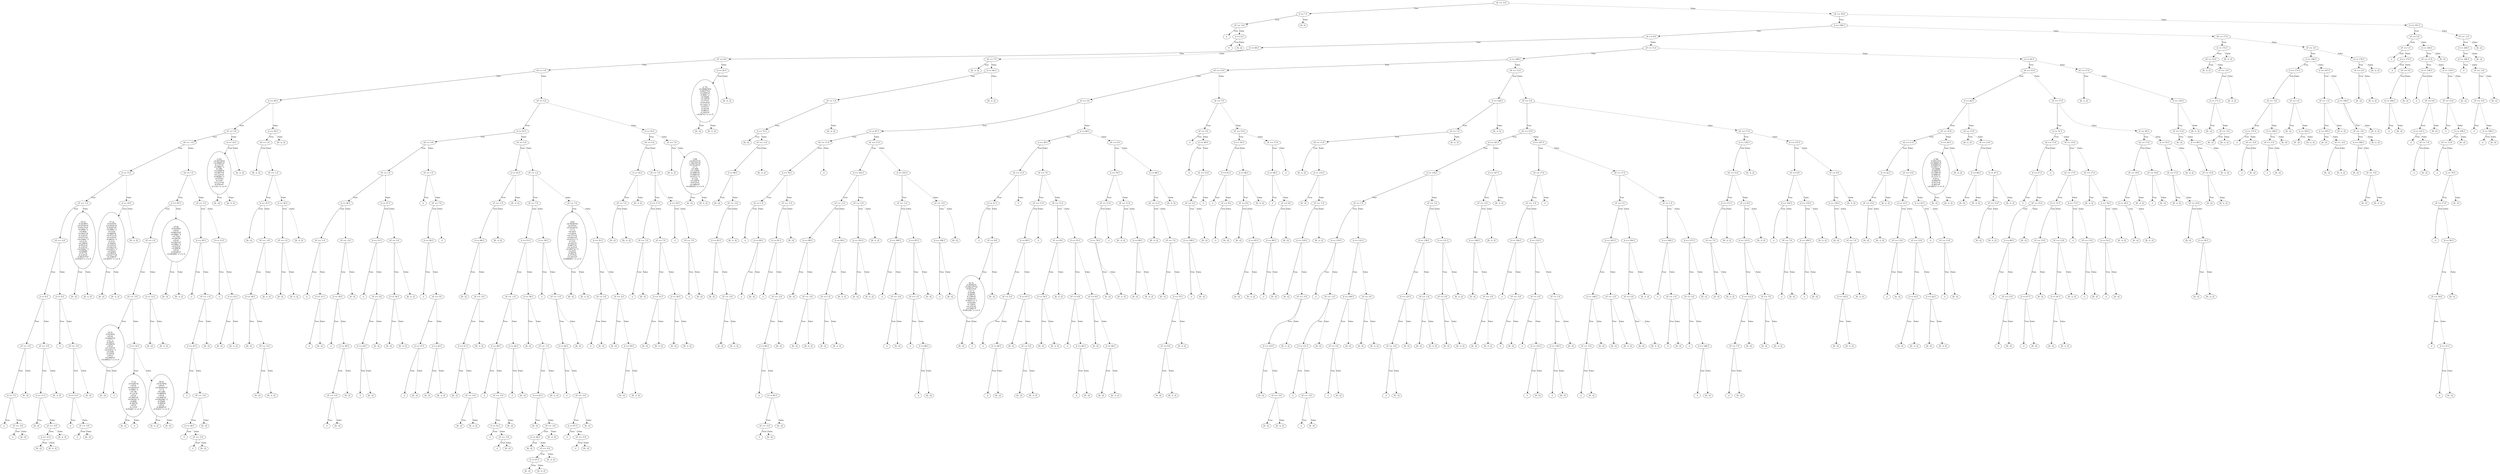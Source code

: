 digraph {
0 [label="vE <= -5.0"];
1 [label="d <= 7.5"];
2 [label="vF <= -5.0"];
3 [label="0"];
2 -> 3 [label="True"];
4 [label="d <= 6.5"];
5 [label="0"];
4 -> 5 [label="True"];
6 [label="[0, 2]"];
4 -> 6 [style="dashed", label="False"];
2 -> 4 [style="dashed", label="False"];
1 -> 2 [label="True"];
7 [label="[0, 2]"];
1 -> 7 [style="dashed", label="False"];
0 -> 1 [label="True"];
8 [label="vE <= 19.0"];
9 [label="d <= 168.5"];
10 [label="vE <= 9.0"];
11 [label="d <= 68.5"];
12 [label="vF <= 9.0"];
13 [label="vE <= 3.0"];
14 [label="d <= 29.5"];
15 [label="vF <= 3.0"];
16 [label="vE <= -1.0"];
17 [label="d <= 13.5"];
18 [label="vF <= -1.0"];
19 [label="vE <= -3.0"];
20 [label="d <= 8.5"];
21 [label="vF <= -3.0"];
22 [label="d <= 7.5"];
23 [label="-2"];
22 -> 23 [label="True"];
24 [label="vF <= -5.0"];
25 [label="-2"];
24 -> 25 [label="True"];
26 [label="[0, -2]"];
24 -> 26 [style="dashed", label="False"];
22 -> 24 [style="dashed", label="False"];
21 -> 22 [label="True"];
27 [label="[0, -2]"];
21 -> 27 [style="dashed", label="False"];
20 -> 21 [label="True"];
28 [label="vF <= -3.0"];
29 [label="d <= 11.5"];
30 [label="[0, -2]"];
29 -> 30 [label="True"];
31 [label="vF <= -5.0"];
32 [label="d <= 12.5"];
33 [label="[0, -2]"];
32 -> 33 [label="True"];
34 [label="[0, -2, 2]"];
32 -> 34 [style="dashed", label="False"];
31 -> 32 [label="True"];
35 [label="[0, -2, 2]"];
31 -> 35 [style="dashed", label="False"];
29 -> 31 [style="dashed", label="False"];
28 -> 29 [label="True"];
36 [label="[0, -2, 2]"];
28 -> 36 [style="dashed", label="False"];
20 -> 28 [style="dashed", label="False"];
19 -> 20 [label="True"];
37 [label="d <= 9.5"];
38 [label="-2"];
37 -> 38 [label="True"];
39 [label="vF <= -3.0"];
40 [label="d <= 12.5"];
41 [label="-2"];
40 -> 41 [label="True"];
42 [label="vF <= -5.0"];
43 [label="-2"];
42 -> 43 [label="True"];
44 [label="[0, -2]"];
42 -> 44 [style="dashed", label="False"];
40 -> 42 [style="dashed", label="False"];
39 -> 40 [label="True"];
45 [label="[0, -2]"];
39 -> 45 [style="dashed", label="False"];
37 -> 39 [style="dashed", label="False"];
19 -> 37 [style="dashed", label="False"];
18 -> 19 [label="True"];
46 [label="-19.2(\n-0.0238*d\n+0.0318*vE\n-0.0313*vF\n+0.999)^2\n+0.665(\n+0.0431*d\n-0.214*vE\n+0.975*vF\n+0.0384)^2\n+0.213(\n+0.209*d\n-0.953*vE\n-0.219*vF\n+0.0284)^2\n+0.0496(\n-0.977*d\n-0.214*vE\n-0.00327*vF\n-0.0165)^2 <= 0"];
47 [label="[0, -2]"];
46 -> 47 [label="True"];
48 [label="[0, -2, 2]"];
46 -> 48 [style="dashed", label="False"];
18 -> 46 [style="dashed", label="False"];
17 -> 18 [label="True"];
49 [label="d <= 19.5"];
50 [label="-27.2(\n-0.0163*d\n+0.0454*vE\n-0.0245*vF\n+0.999)^2\n+0.514(\n-0.0895*d\n+0.971*vE\n+0.219*vF\n-0.0403)^2\n-0.211(\n-0.244*d\n-0.233*vE\n+0.941*vF\n+0.0297)^2\n+0.0561(\n+0.965*d\n+0.0317*vE\n+0.258*vF\n+0.0207)^2 <= 0"];
51 [label="[0, -2]"];
50 -> 51 [label="True"];
52 [label="[0, -2, 2]"];
50 -> 52 [style="dashed", label="False"];
49 -> 50 [label="True"];
53 [label="[0, -2, 2]"];
49 -> 53 [style="dashed", label="False"];
17 -> 49 [style="dashed", label="False"];
16 -> 17 [label="True"];
54 [label="vE <= 1.0"];
55 [label="d <= 20.5"];
56 [label="vF <= 1.0"];
57 [label="vF <= -3.0"];
58 [label="24.3(\n-0.0156*d\n+0*vE\n-0.0082*vF\n+1)^2\n-0.0397(\n+0.994*d\n+0*vE\n+0.105*vF\n+0.0163)^2\n+0.039(\n-0.105*d\n+0*vE\n+0.994*vF\n+0.00651)^2 <= 0"];
59 [label="[0, -2]"];
58 -> 59 [label="True"];
60 [label="-2"];
58 -> 60 [style="dashed", label="False"];
57 -> 58 [label="True"];
61 [label="d <= 16.5"];
62 [label="17.5(\n+0.0291*d\n+0*vE\n+0.0454*vF\n-0.999)^2\n+0.74(\n-0.121*d\n+0*vE\n+0.992*vF\n+0.0416)^2\n-0.069(\n-0.992*d\n+0*vE\n-0.12*vF\n-0.0344)^2 <= 0"];
63 [label="[0, -2]"];
62 -> 63 [label="True"];
64 [label="-2"];
62 -> 64 [style="dashed", label="False"];
61 -> 62 [label="True"];
65 [label="28.3(\n+0.0159*d\n+0*vE\n+0.00442*vF\n-1)^2\n+0.126(\n-0.0896*d\n+0*vE\n+0.996*vF\n+0.00298)^2\n-0.0366(\n-0.996*d\n+0*vE\n-0.0896*vF\n-0.0163)^2 <= 0"];
66 [label="[0, -2, 2]"];
65 -> 66 [label="True"];
67 [label="[0, -2]"];
65 -> 67 [style="dashed", label="False"];
61 -> 65 [style="dashed", label="False"];
57 -> 61 [style="dashed", label="False"];
56 -> 57 [label="True"];
68 [label="d <= 12.5"];
69 [label="[0, -2]"];
68 -> 69 [label="True"];
70 [label="[0, -2, 2]"];
68 -> 70 [style="dashed", label="False"];
56 -> 68 [style="dashed", label="False"];
55 -> 56 [label="True"];
71 [label="-23.6(\n-0.0109*d\n+0*vE\n-0.0853*vF\n+0.996)^2\n+0.732(\n+0.093*d\n+0*vE\n+0.992*vF\n+0.086)^2\n+0.0315(\n+0.996*d\n+0*vE\n-0.0936*vF\n+0.00286)^2 <= 0"];
72 [label="[0, -2]"];
71 -> 72 [label="True"];
73 [label="[0, -2, 2]"];
71 -> 73 [style="dashed", label="False"];
55 -> 71 [style="dashed", label="False"];
54 -> 55 [label="True"];
74 [label="vF <= 1.0"];
75 [label="d <= 20.5"];
76 [label="-2"];
75 -> 76 [label="True"];
77 [label="vF <= -1.0"];
78 [label="d <= 25.5"];
79 [label="-2"];
78 -> 79 [label="True"];
80 [label="vF <= -3.0"];
81 [label="d <= 28.5"];
82 [label="-2"];
81 -> 82 [label="True"];
83 [label="vF <= -5.0"];
84 [label="-2"];
83 -> 84 [label="True"];
85 [label="[0, -2]"];
83 -> 85 [style="dashed", label="False"];
81 -> 83 [style="dashed", label="False"];
80 -> 81 [label="True"];
86 [label="[0, -2]"];
80 -> 86 [style="dashed", label="False"];
78 -> 80 [style="dashed", label="False"];
77 -> 78 [label="True"];
87 [label="[0, -2]"];
77 -> 87 [style="dashed", label="False"];
75 -> 77 [style="dashed", label="False"];
74 -> 75 [label="True"];
88 [label="d <= 13.5"];
89 [label="-2"];
88 -> 89 [label="True"];
90 [label="d <= 23.5"];
91 [label="[0, -2]"];
90 -> 91 [label="True"];
92 [label="[0, -2, 2]"];
90 -> 92 [style="dashed", label="False"];
88 -> 90 [style="dashed", label="False"];
74 -> 88 [style="dashed", label="False"];
54 -> 74 [style="dashed", label="False"];
16 -> 54 [style="dashed", label="False"];
15 -> 16 [label="True"];
93 [label="d <= 14.5"];
94 [label="-2.01(\n+0.00726*d\n+0.0984*vE\n-0.121*vF\n+0.988)^2\n-0.186(\n+0.0569*d\n+0.987*vE\n+0.122*vF\n-0.0838)^2\n+0.0741(\n-0.13*d\n+0.117*vE\n-0.976*vF\n-0.131)^2 <= 0"];
95 [label="[0, -2]"];
94 -> 95 [label="True"];
96 [label="[0, -2, 2]"];
94 -> 96 [style="dashed", label="False"];
93 -> 94 [label="True"];
97 [label="[0, -2, 2]"];
93 -> 97 [style="dashed", label="False"];
15 -> 93 [style="dashed", label="False"];
14 -> 15 [label="True"];
98 [label="d <= 39.5"];
99 [label="vE <= 1.0"];
100 [label="[0, -2, 2]"];
99 -> 100 [label="True"];
101 [label="vF <= -1.0"];
102 [label="d <= 35.5"];
103 [label="[0, -2]"];
102 -> 103 [label="True"];
104 [label="vF <= -3.0"];
105 [label="d <= 38.5"];
106 [label="[0, -2]"];
105 -> 106 [label="True"];
107 [label="vF <= -5.0"];
108 [label="[0, -2]"];
107 -> 108 [label="True"];
109 [label="[0, -2, 2]"];
107 -> 109 [style="dashed", label="False"];
105 -> 107 [style="dashed", label="False"];
104 -> 105 [label="True"];
110 [label="[0, -2, 2]"];
104 -> 110 [style="dashed", label="False"];
102 -> 104 [style="dashed", label="False"];
101 -> 102 [label="True"];
111 [label="d <= 30.5"];
112 [label="vF <= 1.0"];
113 [label="[0, -2]"];
112 -> 113 [label="True"];
114 [label="[0, -2, 2]"];
112 -> 114 [style="dashed", label="False"];
111 -> 112 [label="True"];
115 [label="[0, -2, 2]"];
111 -> 115 [style="dashed", label="False"];
101 -> 111 [style="dashed", label="False"];
99 -> 101 [style="dashed", label="False"];
98 -> 99 [label="True"];
116 [label="[0, -2, 2]"];
98 -> 116 [style="dashed", label="False"];
14 -> 98 [style="dashed", label="False"];
13 -> 14 [label="True"];
117 [label="vF <= 5.0"];
118 [label="d <= 43.5"];
119 [label="vE <= 5.0"];
120 [label="vF <= 1.0"];
121 [label="d <= 36.5"];
122 [label="vF <= -1.0"];
123 [label="-2"];
122 -> 123 [label="True"];
124 [label="d <= 31.5"];
125 [label="-2"];
124 -> 125 [label="True"];
126 [label="[0, -2]"];
124 -> 126 [style="dashed", label="False"];
122 -> 124 [style="dashed", label="False"];
121 -> 122 [label="True"];
127 [label="vF <= -3.0"];
128 [label="d <= 39.5"];
129 [label="-2"];
128 -> 129 [label="True"];
130 [label="d <= 40.5"];
131 [label="vF <= -5.0"];
132 [label="-2"];
131 -> 132 [label="True"];
133 [label="[0, -2]"];
131 -> 133 [style="dashed", label="False"];
130 -> 131 [label="True"];
134 [label="[0, -2]"];
130 -> 134 [style="dashed", label="False"];
128 -> 130 [style="dashed", label="False"];
127 -> 128 [label="True"];
135 [label="[0, -2]"];
127 -> 135 [style="dashed", label="False"];
121 -> 127 [style="dashed", label="False"];
120 -> 121 [label="True"];
136 [label="d <= 27.5"];
137 [label="d <= 15.5"];
138 [label="-2"];
137 -> 138 [label="True"];
139 [label="vF <= 3.0"];
140 [label="d <= 24.5"];
141 [label="-2"];
140 -> 141 [label="True"];
142 [label="[0, -2]"];
140 -> 142 [style="dashed", label="False"];
139 -> 140 [label="True"];
143 [label="[0, -2]"];
139 -> 143 [style="dashed", label="False"];
137 -> 139 [style="dashed", label="False"];
136 -> 137 [label="True"];
144 [label="vF <= 3.0"];
145 [label="d <= 36.5"];
146 [label="[0, -2]"];
145 -> 146 [label="True"];
147 [label="[0, -2, 2]"];
145 -> 147 [style="dashed", label="False"];
144 -> 145 [label="True"];
148 [label="[0, -2, 2]"];
144 -> 148 [style="dashed", label="False"];
136 -> 144 [style="dashed", label="False"];
120 -> 136 [style="dashed", label="False"];
119 -> 120 [label="True"];
149 [label="vF <= 1.0"];
150 [label="-2"];
149 -> 150 [label="True"];
151 [label="vE <= 7.0"];
152 [label="d <= 28.5"];
153 [label="-2"];
152 -> 153 [label="True"];
154 [label="vF <= 3.0"];
155 [label="d <= 37.5"];
156 [label="-2"];
155 -> 156 [label="True"];
157 [label="[0, -2]"];
155 -> 157 [style="dashed", label="False"];
154 -> 155 [label="True"];
158 [label="d <= 42.5"];
159 [label="[0, -2]"];
158 -> 159 [label="True"];
160 [label="[0, -2, 2]"];
158 -> 160 [style="dashed", label="False"];
154 -> 158 [style="dashed", label="False"];
152 -> 154 [style="dashed", label="False"];
151 -> 152 [label="True"];
161 [label="-2"];
151 -> 161 [style="dashed", label="False"];
149 -> 151 [style="dashed", label="False"];
119 -> 149 [style="dashed", label="False"];
118 -> 119 [label="True"];
162 [label="vE <= 5.0"];
163 [label="d <= 52.5"];
164 [label="vF <= -1.0"];
165 [label="d <= 48.5"];
166 [label="[0, -2]"];
165 -> 166 [label="True"];
167 [label="vF <= -3.0"];
168 [label="d <= 51.5"];
169 [label="[0, -2]"];
168 -> 169 [label="True"];
170 [label="vF <= -5.0"];
171 [label="[0, -2]"];
170 -> 171 [label="True"];
172 [label="[0, -2, 2]"];
170 -> 172 [style="dashed", label="False"];
168 -> 170 [style="dashed", label="False"];
167 -> 168 [label="True"];
173 [label="[0, -2, 2]"];
167 -> 173 [style="dashed", label="False"];
165 -> 167 [style="dashed", label="False"];
164 -> 165 [label="True"];
174 [label="[0, -2, 2]"];
164 -> 174 [style="dashed", label="False"];
163 -> 164 [label="True"];
175 [label="[0, -2, 2]"];
163 -> 175 [style="dashed", label="False"];
162 -> 163 [label="True"];
176 [label="vF <= 1.0"];
177 [label="vE <= 7.0"];
178 [label="d <= 53.5"];
179 [label="vF <= -1.0"];
180 [label="d <= 49.5"];
181 [label="-2"];
180 -> 181 [label="True"];
182 [label="vF <= -3.0"];
183 [label="d <= 52.5"];
184 [label="-2"];
183 -> 184 [label="True"];
185 [label="vF <= -5.0"];
186 [label="-2"];
185 -> 186 [label="True"];
187 [label="[0, -2]"];
185 -> 187 [style="dashed", label="False"];
183 -> 185 [style="dashed", label="False"];
182 -> 183 [label="True"];
188 [label="[0, -2]"];
182 -> 188 [style="dashed", label="False"];
180 -> 182 [style="dashed", label="False"];
179 -> 180 [label="True"];
189 [label="d <= 44.5"];
190 [label="-2"];
189 -> 190 [label="True"];
191 [label="[0, -2]"];
189 -> 191 [style="dashed", label="False"];
179 -> 189 [style="dashed", label="False"];
178 -> 179 [label="True"];
192 [label="d <= 58.5"];
193 [label="[0, -2]"];
192 -> 193 [label="True"];
194 [label="vF <= -1.0"];
195 [label="d <= 63.5"];
196 [label="[0, -2]"];
195 -> 196 [label="True"];
197 [label="vF <= -3.0"];
198 [label="d <= 66.5"];
199 [label="[0, -2]"];
198 -> 199 [label="True"];
200 [label="vF <= -5.0"];
201 [label="d <= 67.5"];
202 [label="[0, -2]"];
201 -> 202 [label="True"];
203 [label="[0, -2, 2]"];
201 -> 203 [style="dashed", label="False"];
200 -> 201 [label="True"];
204 [label="[0, -2, 2]"];
200 -> 204 [style="dashed", label="False"];
198 -> 200 [style="dashed", label="False"];
197 -> 198 [label="True"];
205 [label="[0, -2, 2]"];
197 -> 205 [style="dashed", label="False"];
195 -> 197 [style="dashed", label="False"];
194 -> 195 [label="True"];
206 [label="[0, -2, 2]"];
194 -> 206 [style="dashed", label="False"];
192 -> 194 [style="dashed", label="False"];
178 -> 192 [style="dashed", label="False"];
177 -> 178 [label="True"];
207 [label="d <= 59.5"];
208 [label="-2"];
207 -> 208 [label="True"];
209 [label="vF <= -1.0"];
210 [label="d <= 64.5"];
211 [label="-2"];
210 -> 211 [label="True"];
212 [label="vF <= -3.0"];
213 [label="d <= 67.5"];
214 [label="-2"];
213 -> 214 [label="True"];
215 [label="vF <= -5.0"];
216 [label="-2"];
215 -> 216 [label="True"];
217 [label="[0, -2]"];
215 -> 217 [style="dashed", label="False"];
213 -> 215 [style="dashed", label="False"];
212 -> 213 [label="True"];
218 [label="[0, -2]"];
212 -> 218 [style="dashed", label="False"];
210 -> 212 [style="dashed", label="False"];
209 -> 210 [label="True"];
219 [label="[0, -2]"];
209 -> 219 [style="dashed", label="False"];
207 -> 209 [style="dashed", label="False"];
177 -> 207 [style="dashed", label="False"];
176 -> 177 [label="True"];
220 [label="vE <= 7.0"];
221 [label="-102(\n+0.00363*d\n-3e-05*vE\n+0.0129*vF\n-1)^2\n+0.547(\n+0.05*d\n+0.377*vE\n+0.925*vF\n+0.0121)^2\n-0.115(\n+0.421*d\n-0.847*vE\n+0.323*vF\n+0.00572)^2\n+0.031(\n-0.905*d\n-0.373*vE\n+0.201*vF\n-0.000681)^2 <= 0"];
222 [label="[0, -2]"];
221 -> 222 [label="True"];
223 [label="[0, -2, 2]"];
221 -> 223 [style="dashed", label="False"];
220 -> 221 [label="True"];
224 [label="d <= 52.5"];
225 [label="vF <= 3.0"];
226 [label="-2"];
225 -> 226 [label="True"];
227 [label="[0, -2]"];
225 -> 227 [style="dashed", label="False"];
224 -> 225 [label="True"];
228 [label="vF <= 3.0"];
229 [label="[0, -2]"];
228 -> 229 [label="True"];
230 [label="d <= 59.5"];
231 [label="[0, -2]"];
230 -> 231 [label="True"];
232 [label="[0, -2, 2]"];
230 -> 232 [style="dashed", label="False"];
228 -> 230 [style="dashed", label="False"];
224 -> 228 [style="dashed", label="False"];
220 -> 224 [style="dashed", label="False"];
176 -> 220 [style="dashed", label="False"];
162 -> 176 [style="dashed", label="False"];
118 -> 162 [style="dashed", label="False"];
117 -> 118 [label="True"];
233 [label="d <= 32.5"];
234 [label="vE <= 5.0"];
235 [label="d <= 16.5"];
236 [label="vF <= 7.0"];
237 [label="[0, -2]"];
236 -> 237 [label="True"];
238 [label="[0, -2, 2]"];
236 -> 238 [style="dashed", label="False"];
235 -> 236 [label="True"];
239 [label="[0, -2, 2]"];
235 -> 239 [style="dashed", label="False"];
234 -> 235 [label="True"];
240 [label="vE <= 7.0"];
241 [label="d <= 17.5"];
242 [label="vF <= 7.0"];
243 [label="-2"];
242 -> 243 [label="True"];
244 [label="[0, -2]"];
242 -> 244 [style="dashed", label="False"];
241 -> 242 [label="True"];
245 [label="vF <= 7.0"];
246 [label="d <= 31.5"];
247 [label="[0, -2]"];
246 -> 247 [label="True"];
248 [label="[0, -2, 2]"];
246 -> 248 [style="dashed", label="False"];
245 -> 246 [label="True"];
249 [label="d <= 18.5"];
250 [label="[0, -2]"];
249 -> 250 [label="True"];
251 [label="[0, -2, 2]"];
249 -> 251 [style="dashed", label="False"];
245 -> 249 [style="dashed", label="False"];
241 -> 245 [style="dashed", label="False"];
240 -> 241 [label="True"];
252 [label="d <= 19.5"];
253 [label="-2"];
252 -> 253 [label="True"];
254 [label="vF <= 7.0"];
255 [label="-2"];
254 -> 255 [label="True"];
256 [label="[0, -2]"];
254 -> 256 [style="dashed", label="False"];
252 -> 254 [style="dashed", label="False"];
240 -> 252 [style="dashed", label="False"];
234 -> 240 [style="dashed", label="False"];
233 -> 234 [label="True"];
257 [label="vE <= 7.0"];
258 [label="[0, -2, 2]"];
257 -> 258 [label="True"];
259 [label="-139(\n+0.00231*d\n-1.99e-05*vE\n+0.0124*vF\n-1)^2\n+0.394(\n+0.129*d\n+0.486*vE\n+0.864*vF\n+0.011)^2\n-0.122(\n+0.144*d\n-0.872*vE\n+0.468*vF\n+0.00616)^2 <= 0"];
260 [label="[0, -2]"];
259 -> 260 [label="True"];
261 [label="[0, -2, 2]"];
259 -> 261 [style="dashed", label="False"];
257 -> 259 [style="dashed", label="False"];
233 -> 257 [style="dashed", label="False"];
117 -> 233 [style="dashed", label="False"];
13 -> 117 [style="dashed", label="False"];
12 -> 13 [label="True"];
262 [label="d <= 20.5"];
263 [label="-2.75(\n+0.000934*d\n-0.0637*vE\n+0.094*vF\n-0.994)^2\n+0.0444(\n+0.105*d\n-0.17*vE\n+0.974*vF\n+0.103)^2\n-0.0377(\n-0.103*d\n-0.98*vE\n-0.165*vF\n+0.0471)^2 <= 0"];
264 [label="[0, -2]"];
263 -> 264 [label="True"];
265 [label="[0, -2, 2]"];
263 -> 265 [style="dashed", label="False"];
262 -> 263 [label="True"];
266 [label="[0, -2, 2]"];
262 -> 266 [style="dashed", label="False"];
12 -> 262 [style="dashed", label="False"];
11 -> 12 [label="True"];
267 [label="vE <= 7.0"];
268 [label="[0, -2, 2]"];
267 -> 268 [label="True"];
269 [label="d <= 84.5"];
270 [label="vF <= 1.0"];
271 [label="d <= 75.5"];
272 [label="[0, -2]"];
271 -> 272 [label="True"];
273 [label="vF <= -1.0"];
274 [label="d <= 80.5"];
275 [label="[0, -2]"];
274 -> 275 [label="True"];
276 [label="vF <= -3.0"];
277 [label="d <= 83.5"];
278 [label="[0, -2]"];
277 -> 278 [label="True"];
279 [label="vF <= -5.0"];
280 [label="[0, -2]"];
279 -> 280 [label="True"];
281 [label="[0, -2, 2]"];
279 -> 281 [style="dashed", label="False"];
277 -> 279 [style="dashed", label="False"];
276 -> 277 [label="True"];
282 [label="[0, -2, 2]"];
276 -> 282 [style="dashed", label="False"];
274 -> 276 [style="dashed", label="False"];
273 -> 274 [label="True"];
283 [label="[0, -2, 2]"];
273 -> 283 [style="dashed", label="False"];
271 -> 273 [style="dashed", label="False"];
270 -> 271 [label="True"];
284 [label="[0, -2, 2]"];
270 -> 284 [style="dashed", label="False"];
269 -> 270 [label="True"];
285 [label="[0, -2, 2]"];
269 -> 285 [style="dashed", label="False"];
267 -> 269 [style="dashed", label="False"];
11 -> 267 [style="dashed", label="False"];
10 -> 11 [label="True"];
286 [label="vF <= 11.0"];
287 [label="d <= 108.5"];
288 [label="vE <= 13.0"];
289 [label="vF <= 3.0"];
290 [label="d <= 87.5"];
291 [label="vE <= 11.0"];
292 [label="d <= 76.5"];
293 [label="vF <= 1.0"];
294 [label="-2"];
293 -> 294 [label="True"];
295 [label="d <= 69.5"];
296 [label="-2"];
295 -> 296 [label="True"];
297 [label="[0, -2]"];
295 -> 297 [style="dashed", label="False"];
293 -> 295 [style="dashed", label="False"];
292 -> 293 [label="True"];
298 [label="vF <= -1.0"];
299 [label="d <= 81.5"];
300 [label="-2"];
299 -> 300 [label="True"];
301 [label="vF <= -3.0"];
302 [label="d <= 84.5"];
303 [label="-2"];
302 -> 303 [label="True"];
304 [label="d <= 85.5"];
305 [label="vF <= -5.0"];
306 [label="-2"];
305 -> 306 [label="True"];
307 [label="[0, -2]"];
305 -> 307 [style="dashed", label="False"];
304 -> 305 [label="True"];
308 [label="[0, -2]"];
304 -> 308 [style="dashed", label="False"];
302 -> 304 [style="dashed", label="False"];
301 -> 302 [label="True"];
309 [label="[0, -2]"];
301 -> 309 [style="dashed", label="False"];
299 -> 301 [style="dashed", label="False"];
298 -> 299 [label="True"];
310 [label="[0, -2]"];
298 -> 310 [style="dashed", label="False"];
292 -> 298 [style="dashed", label="False"];
291 -> 292 [label="True"];
311 [label="-2"];
291 -> 311 [style="dashed", label="False"];
290 -> 291 [label="True"];
312 [label="vE <= 11.0"];
313 [label="d <= 102.5"];
314 [label="vF <= -1.0"];
315 [label="d <= 99.5"];
316 [label="[0, -2]"];
315 -> 316 [label="True"];
317 [label="vF <= -3.0"];
318 [label="[0, -2]"];
317 -> 318 [label="True"];
319 [label="[0, -2, 2]"];
317 -> 319 [style="dashed", label="False"];
315 -> 317 [style="dashed", label="False"];
314 -> 315 [label="True"];
320 [label="d <= 94.5"];
321 [label="vF <= 1.0"];
322 [label="[0, -2]"];
321 -> 322 [label="True"];
323 [label="[0, -2, 2]"];
321 -> 323 [style="dashed", label="False"];
320 -> 321 [label="True"];
324 [label="[0, -2, 2]"];
320 -> 324 [style="dashed", label="False"];
314 -> 320 [style="dashed", label="False"];
313 -> 314 [label="True"];
325 [label="vF <= -5.0"];
326 [label="d <= 103.5"];
327 [label="[0, -2]"];
326 -> 327 [label="True"];
328 [label="[0, -2, 2]"];
326 -> 328 [style="dashed", label="False"];
325 -> 326 [label="True"];
329 [label="[0, -2, 2]"];
325 -> 329 [style="dashed", label="False"];
313 -> 325 [style="dashed", label="False"];
312 -> 313 [label="True"];
330 [label="d <= 103.5"];
331 [label="vF <= -1.0"];
332 [label="d <= 100.5"];
333 [label="-2"];
332 -> 333 [label="True"];
334 [label="vF <= -3.0"];
335 [label="-2"];
334 -> 335 [label="True"];
336 [label="[0, -2]"];
334 -> 336 [style="dashed", label="False"];
332 -> 334 [style="dashed", label="False"];
331 -> 332 [label="True"];
337 [label="d <= 95.5"];
338 [label="vF <= 1.0"];
339 [label="-2"];
338 -> 339 [label="True"];
340 [label="d <= 88.5"];
341 [label="-2"];
340 -> 341 [label="True"];
342 [label="[0, -2]"];
340 -> 342 [style="dashed", label="False"];
338 -> 340 [style="dashed", label="False"];
337 -> 338 [label="True"];
343 [label="[0, -2]"];
337 -> 343 [style="dashed", label="False"];
331 -> 337 [style="dashed", label="False"];
330 -> 331 [label="True"];
344 [label="vF <= -5.0"];
345 [label="d <= 104.5"];
346 [label="-2"];
345 -> 346 [label="True"];
347 [label="[0, -2]"];
345 -> 347 [style="dashed", label="False"];
344 -> 345 [label="True"];
348 [label="[0, -2]"];
344 -> 348 [style="dashed", label="False"];
330 -> 344 [style="dashed", label="False"];
312 -> 330 [style="dashed", label="False"];
290 -> 312 [style="dashed", label="False"];
289 -> 290 [label="True"];
349 [label="d <= 68.5"];
350 [label="d <= 39.5"];
351 [label="vE <= 11.0"];
352 [label="d <= 21.5"];
353 [label="-2"];
352 -> 353 [label="True"];
354 [label="vF <= 9.0"];
355 [label="62.2(\n-0.00282*d\n+9.66e-07*vE\n-0.0013*vF\n+1)^2\n-0.0508(\n-0.685*d\n-0.339*vE\n-0.645*vF\n-0.00277)^2\n+0.0239(\n-0.729*d\n+0.333*vE\n+0.598*vF\n-0.00128)^2 <= 0"];
356 [label="[0, -2]"];
355 -> 356 [label="True"];
357 [label="-2"];
355 -> 357 [style="dashed", label="False"];
354 -> 355 [label="True"];
358 [label="[0, -2]"];
354 -> 358 [style="dashed", label="False"];
352 -> 354 [style="dashed", label="False"];
351 -> 352 [label="True"];
359 [label="-2"];
351 -> 359 [style="dashed", label="False"];
350 -> 351 [label="True"];
360 [label="vF <= 7.0"];
361 [label="vE <= 11.0"];
362 [label="d <= 60.5"];
363 [label="vF <= 5.0"];
364 [label="-2"];
363 -> 364 [label="True"];
365 [label="d <= 49.5"];
366 [label="-2"];
365 -> 366 [label="True"];
367 [label="[0, -2]"];
365 -> 367 [style="dashed", label="False"];
363 -> 365 [style="dashed", label="False"];
362 -> 363 [label="True"];
368 [label="d <= 67.5"];
369 [label="[0, -2]"];
368 -> 369 [label="True"];
370 [label="vF <= 5.0"];
371 [label="[0, -2]"];
370 -> 371 [label="True"];
372 [label="[0, -2, 2]"];
370 -> 372 [style="dashed", label="False"];
368 -> 370 [style="dashed", label="False"];
362 -> 368 [style="dashed", label="False"];
361 -> 362 [label="True"];
373 [label="-2"];
361 -> 373 [style="dashed", label="False"];
360 -> 361 [label="True"];
374 [label="vE <= 11.0"];
375 [label="vF <= 9.0"];
376 [label="d <= 54.5"];
377 [label="[0, -2]"];
376 -> 377 [label="True"];
378 [label="[0, -2, 2]"];
376 -> 378 [style="dashed", label="False"];
375 -> 376 [label="True"];
379 [label="[0, -2, 2]"];
375 -> 379 [style="dashed", label="False"];
374 -> 375 [label="True"];
380 [label="d <= 55.5"];
381 [label="vF <= 9.0"];
382 [label="-2"];
381 -> 382 [label="True"];
383 [label="d <= 40.5"];
384 [label="-2"];
383 -> 384 [label="True"];
385 [label="[0, -2]"];
383 -> 385 [style="dashed", label="False"];
381 -> 383 [style="dashed", label="False"];
380 -> 381 [label="True"];
386 [label="vF <= 9.0"];
387 [label="[0, -2]"];
386 -> 387 [label="True"];
388 [label="d <= 60.5"];
389 [label="[0, -2]"];
388 -> 389 [label="True"];
390 [label="[0, -2, 2]"];
388 -> 390 [style="dashed", label="False"];
386 -> 388 [style="dashed", label="False"];
380 -> 386 [style="dashed", label="False"];
374 -> 380 [style="dashed", label="False"];
360 -> 374 [style="dashed", label="False"];
350 -> 360 [style="dashed", label="False"];
349 -> 350 [label="True"];
391 [label="vF <= 5.0"];
392 [label="d <= 79.5"];
393 [label="vE <= 11.0"];
394 [label="d <= 78.5"];
395 [label="[0, -2]"];
394 -> 395 [label="True"];
396 [label="[0, -2, 2]"];
394 -> 396 [style="dashed", label="False"];
393 -> 394 [label="True"];
397 [label="-2"];
393 -> 397 [style="dashed", label="False"];
392 -> 393 [label="True"];
398 [label="vE <= 11.0"];
399 [label="[0, -2, 2]"];
398 -> 399 [label="True"];
400 [label="d <= 99.5"];
401 [label="[0, -2]"];
400 -> 401 [label="True"];
402 [label="[0, -2, 2]"];
400 -> 402 [style="dashed", label="False"];
398 -> 400 [style="dashed", label="False"];
392 -> 398 [style="dashed", label="False"];
391 -> 392 [label="True"];
403 [label="d <= 88.5"];
404 [label="vE <= 11.0"];
405 [label="[0, -2, 2]"];
404 -> 405 [label="True"];
406 [label="vF <= 7.0"];
407 [label="[0, -2]"];
406 -> 407 [label="True"];
408 [label="d <= 75.5"];
409 [label="vF <= 9.0"];
410 [label="[0, -2]"];
409 -> 410 [label="True"];
411 [label="[0, -2, 2]"];
409 -> 411 [style="dashed", label="False"];
408 -> 409 [label="True"];
412 [label="[0, -2, 2]"];
408 -> 412 [style="dashed", label="False"];
406 -> 408 [style="dashed", label="False"];
404 -> 406 [style="dashed", label="False"];
403 -> 404 [label="True"];
413 [label="[0, -2, 2]"];
403 -> 413 [style="dashed", label="False"];
391 -> 403 [style="dashed", label="False"];
349 -> 391 [style="dashed", label="False"];
289 -> 349 [style="dashed", label="False"];
288 -> 289 [label="True"];
414 [label="vF <= 7.0"];
415 [label="vF <= 3.0"];
416 [label="-2"];
415 -> 416 [label="True"];
417 [label="d <= 89.5"];
418 [label="-2"];
417 -> 418 [label="True"];
419 [label="vE <= 15.0"];
420 [label="vF <= 5.0"];
421 [label="d <= 100.5"];
422 [label="-2"];
421 -> 422 [label="True"];
423 [label="[0, -2]"];
421 -> 423 [style="dashed", label="False"];
420 -> 421 [label="True"];
424 [label="[0, -2]"];
420 -> 424 [style="dashed", label="False"];
419 -> 420 [label="True"];
425 [label="-2"];
419 -> 425 [style="dashed", label="False"];
417 -> 419 [style="dashed", label="False"];
415 -> 417 [style="dashed", label="False"];
414 -> 415 [label="True"];
426 [label="vE <= 15.0"];
427 [label="d <= 76.5"];
428 [label="d <= 61.5"];
429 [label="-2"];
428 -> 429 [label="True"];
430 [label="vF <= 9.0"];
431 [label="-2"];
430 -> 431 [label="True"];
432 [label="[0, -2]"];
430 -> 432 [style="dashed", label="False"];
428 -> 430 [style="dashed", label="False"];
427 -> 428 [label="True"];
433 [label="d <= 98.5"];
434 [label="vF <= 9.0"];
435 [label="[0, -2]"];
434 -> 435 [label="True"];
436 [label="d <= 83.5"];
437 [label="[0, -2]"];
436 -> 437 [label="True"];
438 [label="[0, -2, 2]"];
436 -> 438 [style="dashed", label="False"];
434 -> 436 [style="dashed", label="False"];
433 -> 434 [label="True"];
439 [label="[0, -2, 2]"];
433 -> 439 [style="dashed", label="False"];
427 -> 433 [style="dashed", label="False"];
426 -> 427 [label="True"];
440 [label="vE <= 17.0"];
441 [label="d <= 84.5"];
442 [label="-2"];
441 -> 442 [label="True"];
443 [label="vF <= 9.0"];
444 [label="d <= 99.5"];
445 [label="-2"];
444 -> 445 [label="True"];
446 [label="[0, -2]"];
444 -> 446 [style="dashed", label="False"];
443 -> 444 [label="True"];
447 [label="[0, -2]"];
443 -> 447 [style="dashed", label="False"];
441 -> 443 [style="dashed", label="False"];
440 -> 441 [label="True"];
448 [label="-2"];
440 -> 448 [style="dashed", label="False"];
426 -> 440 [style="dashed", label="False"];
414 -> 426 [style="dashed", label="False"];
288 -> 414 [style="dashed", label="False"];
287 -> 288 [label="True"];
449 [label="vE <= 13.0"];
450 [label="d <= 124.5"];
451 [label="vF <= 1.0"];
452 [label="vE <= 11.0"];
453 [label="[0, -2, 2]"];
452 -> 453 [label="True"];
454 [label="d <= 115.5"];
455 [label="[0, -2]"];
454 -> 455 [label="True"];
456 [label="vF <= -1.0"];
457 [label="d <= 120.5"];
458 [label="[0, -2]"];
457 -> 458 [label="True"];
459 [label="vF <= -3.0"];
460 [label="d <= 123.5"];
461 [label="[0, -2]"];
460 -> 461 [label="True"];
462 [label="vF <= -5.0"];
463 [label="[0, -2]"];
462 -> 463 [label="True"];
464 [label="[0, -2, 2]"];
462 -> 464 [style="dashed", label="False"];
460 -> 462 [style="dashed", label="False"];
459 -> 460 [label="True"];
465 [label="[0, -2, 2]"];
459 -> 465 [style="dashed", label="False"];
457 -> 459 [style="dashed", label="False"];
456 -> 457 [label="True"];
466 [label="[0, -2, 2]"];
456 -> 466 [style="dashed", label="False"];
454 -> 456 [style="dashed", label="False"];
452 -> 454 [style="dashed", label="False"];
451 -> 452 [label="True"];
467 [label="[0, -2, 2]"];
451 -> 467 [style="dashed", label="False"];
450 -> 451 [label="True"];
468 [label="[0, -2, 2]"];
450 -> 468 [style="dashed", label="False"];
449 -> 450 [label="True"];
469 [label="vF <= 5.0"];
470 [label="vE <= 15.0"];
471 [label="d <= 143.5"];
472 [label="d <= 124.5"];
473 [label="vF <= 1.0"];
474 [label="d <= 116.5"];
475 [label="-2"];
474 -> 475 [label="True"];
476 [label="vF <= -1.0"];
477 [label="d <= 121.5"];
478 [label="-2"];
477 -> 478 [label="True"];
479 [label="vF <= -3.0"];
480 [label="-2"];
479 -> 480 [label="True"];
481 [label="[0, -2]"];
479 -> 481 [style="dashed", label="False"];
477 -> 479 [style="dashed", label="False"];
476 -> 477 [label="True"];
482 [label="[0, -2]"];
476 -> 482 [style="dashed", label="False"];
474 -> 476 [style="dashed", label="False"];
473 -> 474 [label="True"];
483 [label="d <= 122.5"];
484 [label="d <= 109.5"];
485 [label="vF <= 3.0"];
486 [label="-2"];
485 -> 486 [label="True"];
487 [label="[0, -2]"];
485 -> 487 [style="dashed", label="False"];
484 -> 485 [label="True"];
488 [label="[0, -2]"];
484 -> 488 [style="dashed", label="False"];
483 -> 484 [label="True"];
489 [label="vF <= 3.0"];
490 [label="[0, -2]"];
489 -> 490 [label="True"];
491 [label="[0, -2, 2]"];
489 -> 491 [style="dashed", label="False"];
483 -> 489 [style="dashed", label="False"];
473 -> 483 [style="dashed", label="False"];
472 -> 473 [label="True"];
492 [label="vF <= 1.0"];
493 [label="d <= 138.5"];
494 [label="d <= 125.5"];
495 [label="vF <= -5.0"];
496 [label="-2"];
495 -> 496 [label="True"];
497 [label="[0, -2]"];
495 -> 497 [style="dashed", label="False"];
494 -> 495 [label="True"];
498 [label="[0, -2]"];
494 -> 498 [style="dashed", label="False"];
493 -> 494 [label="True"];
499 [label="vF <= -1.0"];
500 [label="[0, -2]"];
499 -> 500 [label="True"];
501 [label="[0, -2, 2]"];
499 -> 501 [style="dashed", label="False"];
493 -> 499 [style="dashed", label="False"];
492 -> 493 [label="True"];
502 [label="d <= 131.5"];
503 [label="vF <= 3.0"];
504 [label="[0, -2]"];
503 -> 504 [label="True"];
505 [label="[0, -2, 2]"];
503 -> 505 [style="dashed", label="False"];
502 -> 503 [label="True"];
506 [label="[0, -2, 2]"];
502 -> 506 [style="dashed", label="False"];
492 -> 502 [style="dashed", label="False"];
472 -> 492 [style="dashed", label="False"];
471 -> 472 [label="True"];
507 [label="d <= 147.5"];
508 [label="vF <= -3.0"];
509 [label="d <= 146.5"];
510 [label="[0, -2]"];
509 -> 510 [label="True"];
511 [label="vF <= -5.0"];
512 [label="[0, -2]"];
511 -> 512 [label="True"];
513 [label="[0, -2, 2]"];
511 -> 513 [style="dashed", label="False"];
509 -> 511 [style="dashed", label="False"];
508 -> 509 [label="True"];
514 [label="[0, -2, 2]"];
508 -> 514 [style="dashed", label="False"];
507 -> 508 [label="True"];
515 [label="[0, -2, 2]"];
507 -> 515 [style="dashed", label="False"];
471 -> 507 [style="dashed", label="False"];
470 -> 471 [label="True"];
516 [label="d <= 147.5"];
517 [label="vE <= 17.0"];
518 [label="vF <= -1.0"];
519 [label="d <= 144.5"];
520 [label="-2"];
519 -> 520 [label="True"];
521 [label="vF <= -3.0"];
522 [label="-2"];
521 -> 522 [label="True"];
523 [label="[0, -2]"];
521 -> 523 [style="dashed", label="False"];
519 -> 521 [style="dashed", label="False"];
518 -> 519 [label="True"];
524 [label="d <= 132.5"];
525 [label="vF <= 3.0"];
526 [label="-2"];
525 -> 526 [label="True"];
527 [label="d <= 123.5"];
528 [label="-2"];
527 -> 528 [label="True"];
529 [label="[0, -2]"];
527 -> 529 [style="dashed", label="False"];
525 -> 527 [style="dashed", label="False"];
524 -> 525 [label="True"];
530 [label="vF <= 1.0"];
531 [label="d <= 139.5"];
532 [label="-2"];
531 -> 532 [label="True"];
533 [label="[0, -2]"];
531 -> 533 [style="dashed", label="False"];
530 -> 531 [label="True"];
534 [label="[0, -2]"];
530 -> 534 [style="dashed", label="False"];
524 -> 530 [style="dashed", label="False"];
518 -> 524 [style="dashed", label="False"];
517 -> 518 [label="True"];
535 [label="-2"];
517 -> 535 [style="dashed", label="False"];
516 -> 517 [label="True"];
536 [label="vE <= 17.0"];
537 [label="vF <= 1.0"];
538 [label="d <= 163.5"];
539 [label="d <= 148.5"];
540 [label="vF <= -5.0"];
541 [label="-2"];
540 -> 541 [label="True"];
542 [label="[0, -2]"];
540 -> 542 [style="dashed", label="False"];
539 -> 540 [label="True"];
543 [label="[0, -2]"];
539 -> 543 [style="dashed", label="False"];
538 -> 539 [label="True"];
544 [label="vF <= -1.0"];
545 [label="[0, -2]"];
544 -> 545 [label="True"];
546 [label="[0, -2, 2]"];
544 -> 546 [style="dashed", label="False"];
538 -> 544 [style="dashed", label="False"];
537 -> 538 [label="True"];
547 [label="d <= 156.5"];
548 [label="vF <= 3.0"];
549 [label="[0, -2]"];
548 -> 549 [label="True"];
550 [label="[0, -2, 2]"];
548 -> 550 [style="dashed", label="False"];
547 -> 548 [label="True"];
551 [label="[0, -2, 2]"];
547 -> 551 [style="dashed", label="False"];
537 -> 547 [style="dashed", label="False"];
536 -> 537 [label="True"];
552 [label="vF <= 1.0"];
553 [label="d <= 164.5"];
554 [label="-2"];
553 -> 554 [label="True"];
555 [label="vF <= -1.0"];
556 [label="-2"];
555 -> 556 [label="True"];
557 [label="[0, -2]"];
555 -> 557 [style="dashed", label="False"];
553 -> 555 [style="dashed", label="False"];
552 -> 553 [label="True"];
558 [label="d <= 157.5"];
559 [label="vF <= 3.0"];
560 [label="-2"];
559 -> 560 [label="True"];
561 [label="d <= 148.5"];
562 [label="-2"];
561 -> 562 [label="True"];
563 [label="[0, -2]"];
561 -> 563 [style="dashed", label="False"];
559 -> 561 [style="dashed", label="False"];
558 -> 559 [label="True"];
564 [label="[0, -2]"];
558 -> 564 [style="dashed", label="False"];
552 -> 558 [style="dashed", label="False"];
536 -> 552 [style="dashed", label="False"];
516 -> 536 [style="dashed", label="False"];
470 -> 516 [style="dashed", label="False"];
469 -> 470 [label="True"];
565 [label="vE <= 17.0"];
566 [label="d <= 136.5"];
567 [label="vE <= 15.0"];
568 [label="d <= 111.5"];
569 [label="vF <= 7.0"];
570 [label="[0, -2]"];
569 -> 570 [label="True"];
571 [label="[0, -2, 2]"];
569 -> 571 [style="dashed", label="False"];
568 -> 569 [label="True"];
572 [label="[0, -2, 2]"];
568 -> 572 [style="dashed", label="False"];
567 -> 568 [label="True"];
573 [label="vF <= 9.0"];
574 [label="d <= 123.5"];
575 [label="d <= 112.5"];
576 [label="vF <= 7.0"];
577 [label="-2"];
576 -> 577 [label="True"];
578 [label="[0, -2]"];
576 -> 578 [style="dashed", label="False"];
575 -> 576 [label="True"];
579 [label="[0, -2]"];
575 -> 579 [style="dashed", label="False"];
574 -> 575 [label="True"];
580 [label="vF <= 7.0"];
581 [label="[0, -2]"];
580 -> 581 [label="True"];
582 [label="[0, -2, 2]"];
580 -> 582 [style="dashed", label="False"];
574 -> 580 [style="dashed", label="False"];
573 -> 574 [label="True"];
583 [label="[0, -2, 2]"];
573 -> 583 [style="dashed", label="False"];
567 -> 573 [style="dashed", label="False"];
566 -> 567 [label="True"];
584 [label="[0, -2, 2]"];
566 -> 584 [style="dashed", label="False"];
565 -> 566 [label="True"];
585 [label="d <= 137.5"];
586 [label="vF <= 9.0"];
587 [label="d <= 124.5"];
588 [label="-2"];
587 -> 588 [label="True"];
589 [label="vF <= 7.0"];
590 [label="-2"];
589 -> 590 [label="True"];
591 [label="[0, -2]"];
589 -> 591 [style="dashed", label="False"];
587 -> 589 [style="dashed", label="False"];
586 -> 587 [label="True"];
592 [label="d <= 135.5"];
593 [label="d <= 109.5"];
594 [label="-2"];
593 -> 594 [label="True"];
595 [label="[0, -2]"];
593 -> 595 [style="dashed", label="False"];
592 -> 593 [label="True"];
596 [label="[0, -2, 2]"];
592 -> 596 [style="dashed", label="False"];
586 -> 592 [style="dashed", label="False"];
585 -> 586 [label="True"];
597 [label="vF <= 9.0"];
598 [label="d <= 150.5"];
599 [label="[0, -2]"];
598 -> 599 [label="True"];
600 [label="vF <= 7.0"];
601 [label="d <= 163.5"];
602 [label="[0, -2]"];
601 -> 602 [label="True"];
603 [label="[0, -2, 2]"];
601 -> 603 [style="dashed", label="False"];
600 -> 601 [label="True"];
604 [label="[0, -2, 2]"];
600 -> 604 [style="dashed", label="False"];
598 -> 600 [style="dashed", label="False"];
597 -> 598 [label="True"];
605 [label="[0, -2, 2]"];
597 -> 605 [style="dashed", label="False"];
585 -> 597 [style="dashed", label="False"];
565 -> 585 [style="dashed", label="False"];
469 -> 565 [style="dashed", label="False"];
449 -> 469 [style="dashed", label="False"];
287 -> 449 [style="dashed", label="False"];
286 -> 287 [label="True"];
606 [label="d <= 92.5"];
607 [label="vE <= 15.0"];
608 [label="d <= 44.5"];
609 [label="vF <= 15.0"];
610 [label="vE <= 11.0"];
611 [label="d <= 22.5"];
612 [label="vF <= 13.0"];
613 [label="[0, -2]"];
612 -> 613 [label="True"];
614 [label="[0, -2, 2]"];
612 -> 614 [style="dashed", label="False"];
611 -> 612 [label="True"];
615 [label="[0, -2, 2]"];
611 -> 615 [style="dashed", label="False"];
610 -> 611 [label="True"];
616 [label="vE <= 13.0"];
617 [label="d <= 23.5"];
618 [label="vF <= 13.0"];
619 [label="-2"];
618 -> 619 [label="True"];
620 [label="[0, -2]"];
618 -> 620 [style="dashed", label="False"];
617 -> 618 [label="True"];
621 [label="vF <= 13.0"];
622 [label="d <= 43.5"];
623 [label="[0, -2]"];
622 -> 623 [label="True"];
624 [label="[0, -2, 2]"];
622 -> 624 [style="dashed", label="False"];
621 -> 622 [label="True"];
625 [label="d <= 24.5"];
626 [label="[0, -2]"];
625 -> 626 [label="True"];
627 [label="[0, -2, 2]"];
625 -> 627 [style="dashed", label="False"];
621 -> 625 [style="dashed", label="False"];
617 -> 621 [style="dashed", label="False"];
616 -> 617 [label="True"];
628 [label="d <= 25.5"];
629 [label="-2"];
628 -> 629 [label="True"];
630 [label="vF <= 13.0"];
631 [label="-2"];
630 -> 631 [label="True"];
632 [label="[0, -2]"];
630 -> 632 [style="dashed", label="False"];
628 -> 630 [style="dashed", label="False"];
616 -> 628 [style="dashed", label="False"];
610 -> 616 [style="dashed", label="False"];
609 -> 610 [label="True"];
633 [label="d <= 26.5"];
634 [label="-2.54(\n-0.00123*d\n+0.0884*vE\n-0.0999*vF\n+0.991)^2\n+0.0489(\n-0.0405*d\n+0.398*vE\n-0.908*vF\n-0.127)^2\n-0.011(\n-0.0843*d\n-0.911*vE\n-0.401*vF\n+0.0407)^2 <= 0"];
635 [label="[0, -2]"];
634 -> 635 [label="True"];
636 [label="[0, -2, 2]"];
634 -> 636 [style="dashed", label="False"];
633 -> 634 [label="True"];
637 [label="[0, -2, 2]"];
633 -> 637 [style="dashed", label="False"];
609 -> 633 [style="dashed", label="False"];
608 -> 609 [label="True"];
638 [label="vE <= 13.0"];
639 [label="[0, -2, 2]"];
638 -> 639 [label="True"];
640 [label="vF <= 13.0"];
641 [label="d <= 66.5"];
642 [label="[0, -2]"];
641 -> 642 [label="True"];
643 [label="[0, -2, 2]"];
641 -> 643 [style="dashed", label="False"];
640 -> 641 [label="True"];
644 [label="d <= 47.5"];
645 [label="vF <= 15.0"];
646 [label="[0, -2]"];
645 -> 646 [label="True"];
647 [label="[0, -2, 2]"];
645 -> 647 [style="dashed", label="False"];
644 -> 645 [label="True"];
648 [label="[0, -2, 2]"];
644 -> 648 [style="dashed", label="False"];
640 -> 644 [style="dashed", label="False"];
638 -> 640 [style="dashed", label="False"];
608 -> 638 [style="dashed", label="False"];
607 -> 608 [label="True"];
649 [label="vF <= 17.0"];
650 [label="d <= 51.5"];
651 [label="vE <= 17.0"];
652 [label="d <= 27.5"];
653 [label="-2"];
652 -> 653 [label="True"];
654 [label="vF <= 15.0"];
655 [label="d <= 48.5"];
656 [label="-2"];
655 -> 656 [label="True"];
657 [label="vF <= 13.0"];
658 [label="-2"];
657 -> 658 [label="True"];
659 [label="[0, -2]"];
657 -> 659 [style="dashed", label="False"];
655 -> 657 [style="dashed", label="False"];
654 -> 655 [label="True"];
660 [label="[0, -2]"];
654 -> 660 [style="dashed", label="False"];
652 -> 654 [style="dashed", label="False"];
651 -> 652 [label="True"];
661 [label="-2"];
651 -> 661 [style="dashed", label="False"];
650 -> 651 [label="True"];
662 [label="vF <= 15.0"];
663 [label="vE <= 17.0"];
664 [label="d <= 72.5"];
665 [label="vF <= 13.0"];
666 [label="d <= 67.5"];
667 [label="-2"];
666 -> 667 [label="True"];
668 [label="[0, -2]"];
666 -> 668 [style="dashed", label="False"];
665 -> 666 [label="True"];
669 [label="[0, -2]"];
665 -> 669 [style="dashed", label="False"];
664 -> 665 [label="True"];
670 [label="vF <= 13.0"];
671 [label="d <= 91.5"];
672 [label="[0, -2]"];
671 -> 672 [label="True"];
673 [label="[0, -2, 2]"];
671 -> 673 [style="dashed", label="False"];
670 -> 671 [label="True"];
674 [label="[0, -2, 2]"];
670 -> 674 [style="dashed", label="False"];
664 -> 670 [style="dashed", label="False"];
663 -> 664 [label="True"];
675 [label="d <= 73.5"];
676 [label="-2"];
675 -> 676 [label="True"];
677 [label="vF <= 13.0"];
678 [label="-2"];
677 -> 678 [label="True"];
679 [label="[0, -2]"];
677 -> 679 [style="dashed", label="False"];
675 -> 677 [style="dashed", label="False"];
663 -> 675 [style="dashed", label="False"];
662 -> 663 [label="True"];
680 [label="vE <= 17.0"];
681 [label="[0, -2, 2]"];
680 -> 681 [label="True"];
682 [label="d <= 78.5"];
683 [label="d <= 52.5"];
684 [label="-2"];
683 -> 684 [label="True"];
685 [label="[0, -2]"];
683 -> 685 [style="dashed", label="False"];
682 -> 683 [label="True"];
686 [label="[0, -2, 2]"];
682 -> 686 [style="dashed", label="False"];
680 -> 682 [style="dashed", label="False"];
662 -> 680 [style="dashed", label="False"];
650 -> 662 [style="dashed", label="False"];
649 -> 650 [label="True"];
687 [label="d <= 29.5"];
688 [label="vE <= 17.0"];
689 [label="vF <= 19.0"];
690 [label="d <= 28.5"];
691 [label="[0, -2]"];
690 -> 691 [label="True"];
692 [label="[0, -2, 2]"];
690 -> 692 [style="dashed", label="False"];
689 -> 690 [label="True"];
693 [label="[0, -2, 2]"];
689 -> 693 [style="dashed", label="False"];
688 -> 689 [label="True"];
694 [label="vF <= 19.0"];
695 [label="-2"];
694 -> 695 [label="True"];
696 [label="[0, -2]"];
694 -> 696 [style="dashed", label="False"];
688 -> 694 [style="dashed", label="False"];
687 -> 688 [label="True"];
697 [label="d <= 55.5"];
698 [label="vE <= 17.0"];
699 [label="[0, -2, 2]"];
698 -> 699 [label="True"];
700 [label="vF <= 19.0"];
701 [label="[0, -2]"];
700 -> 701 [label="True"];
702 [label="d <= 30.5"];
703 [label="[0, -2]"];
702 -> 703 [label="True"];
704 [label="[0, -2, 2]"];
702 -> 704 [style="dashed", label="False"];
700 -> 702 [style="dashed", label="False"];
698 -> 700 [style="dashed", label="False"];
697 -> 698 [label="True"];
705 [label="[0, -2, 2]"];
697 -> 705 [style="dashed", label="False"];
687 -> 697 [style="dashed", label="False"];
649 -> 687 [style="dashed", label="False"];
607 -> 649 [style="dashed", label="False"];
606 -> 607 [label="True"];
706 [label="vE <= 17.0"];
707 [label="[0, -2, 2]"];
706 -> 707 [label="True"];
708 [label="d <= 118.5"];
709 [label="vF <= 13.0"];
710 [label="[0, -2]"];
709 -> 710 [label="True"];
711 [label="d <= 99.5"];
712 [label="vF <= 15.0"];
713 [label="[0, -2]"];
712 -> 713 [label="True"];
714 [label="[0, -2, 2]"];
712 -> 714 [style="dashed", label="False"];
711 -> 712 [label="True"];
715 [label="[0, -2, 2]"];
711 -> 715 [style="dashed", label="False"];
709 -> 711 [style="dashed", label="False"];
708 -> 709 [label="True"];
716 [label="[0, -2, 2]"];
708 -> 716 [style="dashed", label="False"];
706 -> 708 [style="dashed", label="False"];
606 -> 706 [style="dashed", label="False"];
286 -> 606 [style="dashed", label="False"];
10 -> 286 [style="dashed", label="False"];
9 -> 10 [label="True"];
717 [label="vE <= 17.0"];
718 [label="d <= 172.5"];
719 [label="vE <= 15.0"];
720 [label="[0, -2, 2]"];
719 -> 720 [label="True"];
721 [label="vF <= -3.0"];
722 [label="d <= 171.5"];
723 [label="[0, -2]"];
722 -> 723 [label="True"];
724 [label="vF <= -5.0"];
725 [label="[0, -2]"];
724 -> 725 [label="True"];
726 [label="[0, -2, 2]"];
724 -> 726 [style="dashed", label="False"];
722 -> 724 [style="dashed", label="False"];
721 -> 722 [label="True"];
727 [label="[0, -2, 2]"];
721 -> 727 [style="dashed", label="False"];
719 -> 721 [style="dashed", label="False"];
718 -> 719 [label="True"];
728 [label="[0, -2, 2]"];
718 -> 728 [style="dashed", label="False"];
717 -> 718 [label="True"];
729 [label="vF <= 3.0"];
730 [label="d <= 190.5"];
731 [label="d <= 173.5"];
732 [label="vF <= -3.0"];
733 [label="d <= 172.5"];
734 [label="-2"];
733 -> 734 [label="True"];
735 [label="vF <= -5.0"];
736 [label="-2"];
735 -> 736 [label="True"];
737 [label="[0, -2]"];
735 -> 737 [style="dashed", label="False"];
733 -> 735 [style="dashed", label="False"];
732 -> 733 [label="True"];
738 [label="d <= 169.5"];
739 [label="vF <= -1.0"];
740 [label="-2"];
739 -> 740 [label="True"];
741 [label="[0, -2]"];
739 -> 741 [style="dashed", label="False"];
738 -> 739 [label="True"];
742 [label="[0, -2]"];
738 -> 742 [style="dashed", label="False"];
732 -> 738 [style="dashed", label="False"];
731 -> 732 [label="True"];
743 [label="vF <= 1.0"];
744 [label="[0, -2]"];
743 -> 744 [label="True"];
745 [label="d <= 183.5"];
746 [label="[0, -2]"];
745 -> 746 [label="True"];
747 [label="[0, -2, 2]"];
745 -> 747 [style="dashed", label="False"];
743 -> 745 [style="dashed", label="False"];
731 -> 743 [style="dashed", label="False"];
730 -> 731 [label="True"];
748 [label="d <= 197.5"];
749 [label="vF <= -1.0"];
750 [label="d <= 195.5"];
751 [label="[0, -2]"];
750 -> 751 [label="True"];
752 [label="vF <= -3.0"];
753 [label="[0, -2]"];
752 -> 753 [label="True"];
754 [label="[0, -2, 2]"];
752 -> 754 [style="dashed", label="False"];
750 -> 752 [style="dashed", label="False"];
749 -> 750 [label="True"];
755 [label="[0, -2, 2]"];
749 -> 755 [style="dashed", label="False"];
748 -> 749 [label="True"];
756 [label="d <= 199.5"];
757 [label="vF <= -3.0"];
758 [label="d <= 198.5"];
759 [label="[0, -2]"];
758 -> 759 [label="True"];
760 [label="vF <= -5.0"];
761 [label="[0, -2]"];
760 -> 761 [label="True"];
762 [label="[0, -2, 2]"];
760 -> 762 [style="dashed", label="False"];
758 -> 760 [style="dashed", label="False"];
757 -> 758 [label="True"];
763 [label="[0, -2, 2]"];
757 -> 763 [style="dashed", label="False"];
756 -> 757 [label="True"];
764 [label="[0, -2, 2]"];
756 -> 764 [style="dashed", label="False"];
748 -> 756 [style="dashed", label="False"];
730 -> 748 [style="dashed", label="False"];
729 -> 730 [label="True"];
765 [label="d <= 174.5"];
766 [label="vF <= 5.0"];
767 [label="[0, -2]"];
766 -> 767 [label="True"];
768 [label="[0, -2, 2]"];
766 -> 768 [style="dashed", label="False"];
765 -> 766 [label="True"];
769 [label="[0, -2, 2]"];
765 -> 769 [style="dashed", label="False"];
729 -> 765 [style="dashed", label="False"];
717 -> 729 [style="dashed", label="False"];
9 -> 717 [style="dashed", label="False"];
8 -> 9 [label="True"];
770 [label="d <= 191.5"];
771 [label="vF <= 5.0"];
772 [label="vF <= 1.0"];
773 [label="-2"];
772 -> 773 [label="True"];
774 [label="d <= 175.5"];
775 [label="-2"];
774 -> 775 [label="True"];
776 [label="vF <= 3.0"];
777 [label="d <= 184.5"];
778 [label="-2"];
777 -> 778 [label="True"];
779 [label="[0, -2]"];
777 -> 779 [style="dashed", label="False"];
776 -> 777 [label="True"];
780 [label="[0, -2]"];
776 -> 780 [style="dashed", label="False"];
774 -> 776 [style="dashed", label="False"];
772 -> 774 [style="dashed", label="False"];
771 -> 772 [label="True"];
781 [label="d <= 164.5"];
782 [label="vF <= 11.0"];
783 [label="d <= 136.5"];
784 [label="-2"];
783 -> 784 [label="True"];
785 [label="vF <= 9.0"];
786 [label="d <= 151.5"];
787 [label="-2"];
786 -> 787 [label="True"];
788 [label="vF <= 7.0"];
789 [label="-2"];
788 -> 789 [label="True"];
790 [label="[0, -2]"];
788 -> 790 [style="dashed", label="False"];
786 -> 788 [style="dashed", label="False"];
785 -> 786 [label="True"];
791 [label="[0, -2]"];
785 -> 791 [style="dashed", label="False"];
783 -> 785 [style="dashed", label="False"];
782 -> 783 [label="True"];
792 [label="d <= 119.5"];
793 [label="vF <= 13.0"];
794 [label="-2"];
793 -> 794 [label="True"];
795 [label="d <= 100.5"];
796 [label="vF <= 15.0"];
797 [label="-2"];
796 -> 797 [label="True"];
798 [label="d <= 79.5"];
799 [label="vF <= 17.0"];
800 [label="-2"];
799 -> 800 [label="True"];
801 [label="d <= 56.5"];
802 [label="vF <= 19.0"];
803 [label="-2"];
802 -> 803 [label="True"];
804 [label="d <= 31.5"];
805 [label="-2"];
804 -> 805 [label="True"];
806 [label="[0, -2]"];
804 -> 806 [style="dashed", label="False"];
802 -> 804 [style="dashed", label="False"];
801 -> 802 [label="True"];
807 [label="[0, -2]"];
801 -> 807 [style="dashed", label="False"];
799 -> 801 [style="dashed", label="False"];
798 -> 799 [label="True"];
808 [label="[0, -2]"];
798 -> 808 [style="dashed", label="False"];
796 -> 798 [style="dashed", label="False"];
795 -> 796 [label="True"];
809 [label="[0, -2]"];
795 -> 809 [style="dashed", label="False"];
793 -> 795 [style="dashed", label="False"];
792 -> 793 [label="True"];
810 [label="[0, -2]"];
792 -> 810 [style="dashed", label="False"];
782 -> 792 [style="dashed", label="False"];
781 -> 782 [label="True"];
811 [label="[0, -2]"];
781 -> 811 [style="dashed", label="False"];
771 -> 781 [style="dashed", label="False"];
770 -> 771 [label="True"];
812 [label="vF <= -1.0"];
813 [label="d <= 200.5"];
814 [label="d <= 196.5"];
815 [label="-2"];
814 -> 815 [label="True"];
816 [label="vF <= -3.0"];
817 [label="vF <= -5.0"];
818 [label="-2"];
817 -> 818 [label="True"];
819 [label="d <= 199.5"];
820 [label="-2"];
819 -> 820 [label="True"];
821 [label="[0, -2]"];
819 -> 821 [style="dashed", label="False"];
817 -> 819 [style="dashed", label="False"];
816 -> 817 [label="True"];
822 [label="[0, -2]"];
816 -> 822 [style="dashed", label="False"];
814 -> 816 [style="dashed", label="False"];
813 -> 814 [label="True"];
823 [label="[0, -2]"];
813 -> 823 [style="dashed", label="False"];
812 -> 813 [label="True"];
824 [label="[0, -2]"];
812 -> 824 [style="dashed", label="False"];
770 -> 812 [style="dashed", label="False"];
8 -> 770 [style="dashed", label="False"];
0 -> 8 [style="dashed", label="False"];

}
